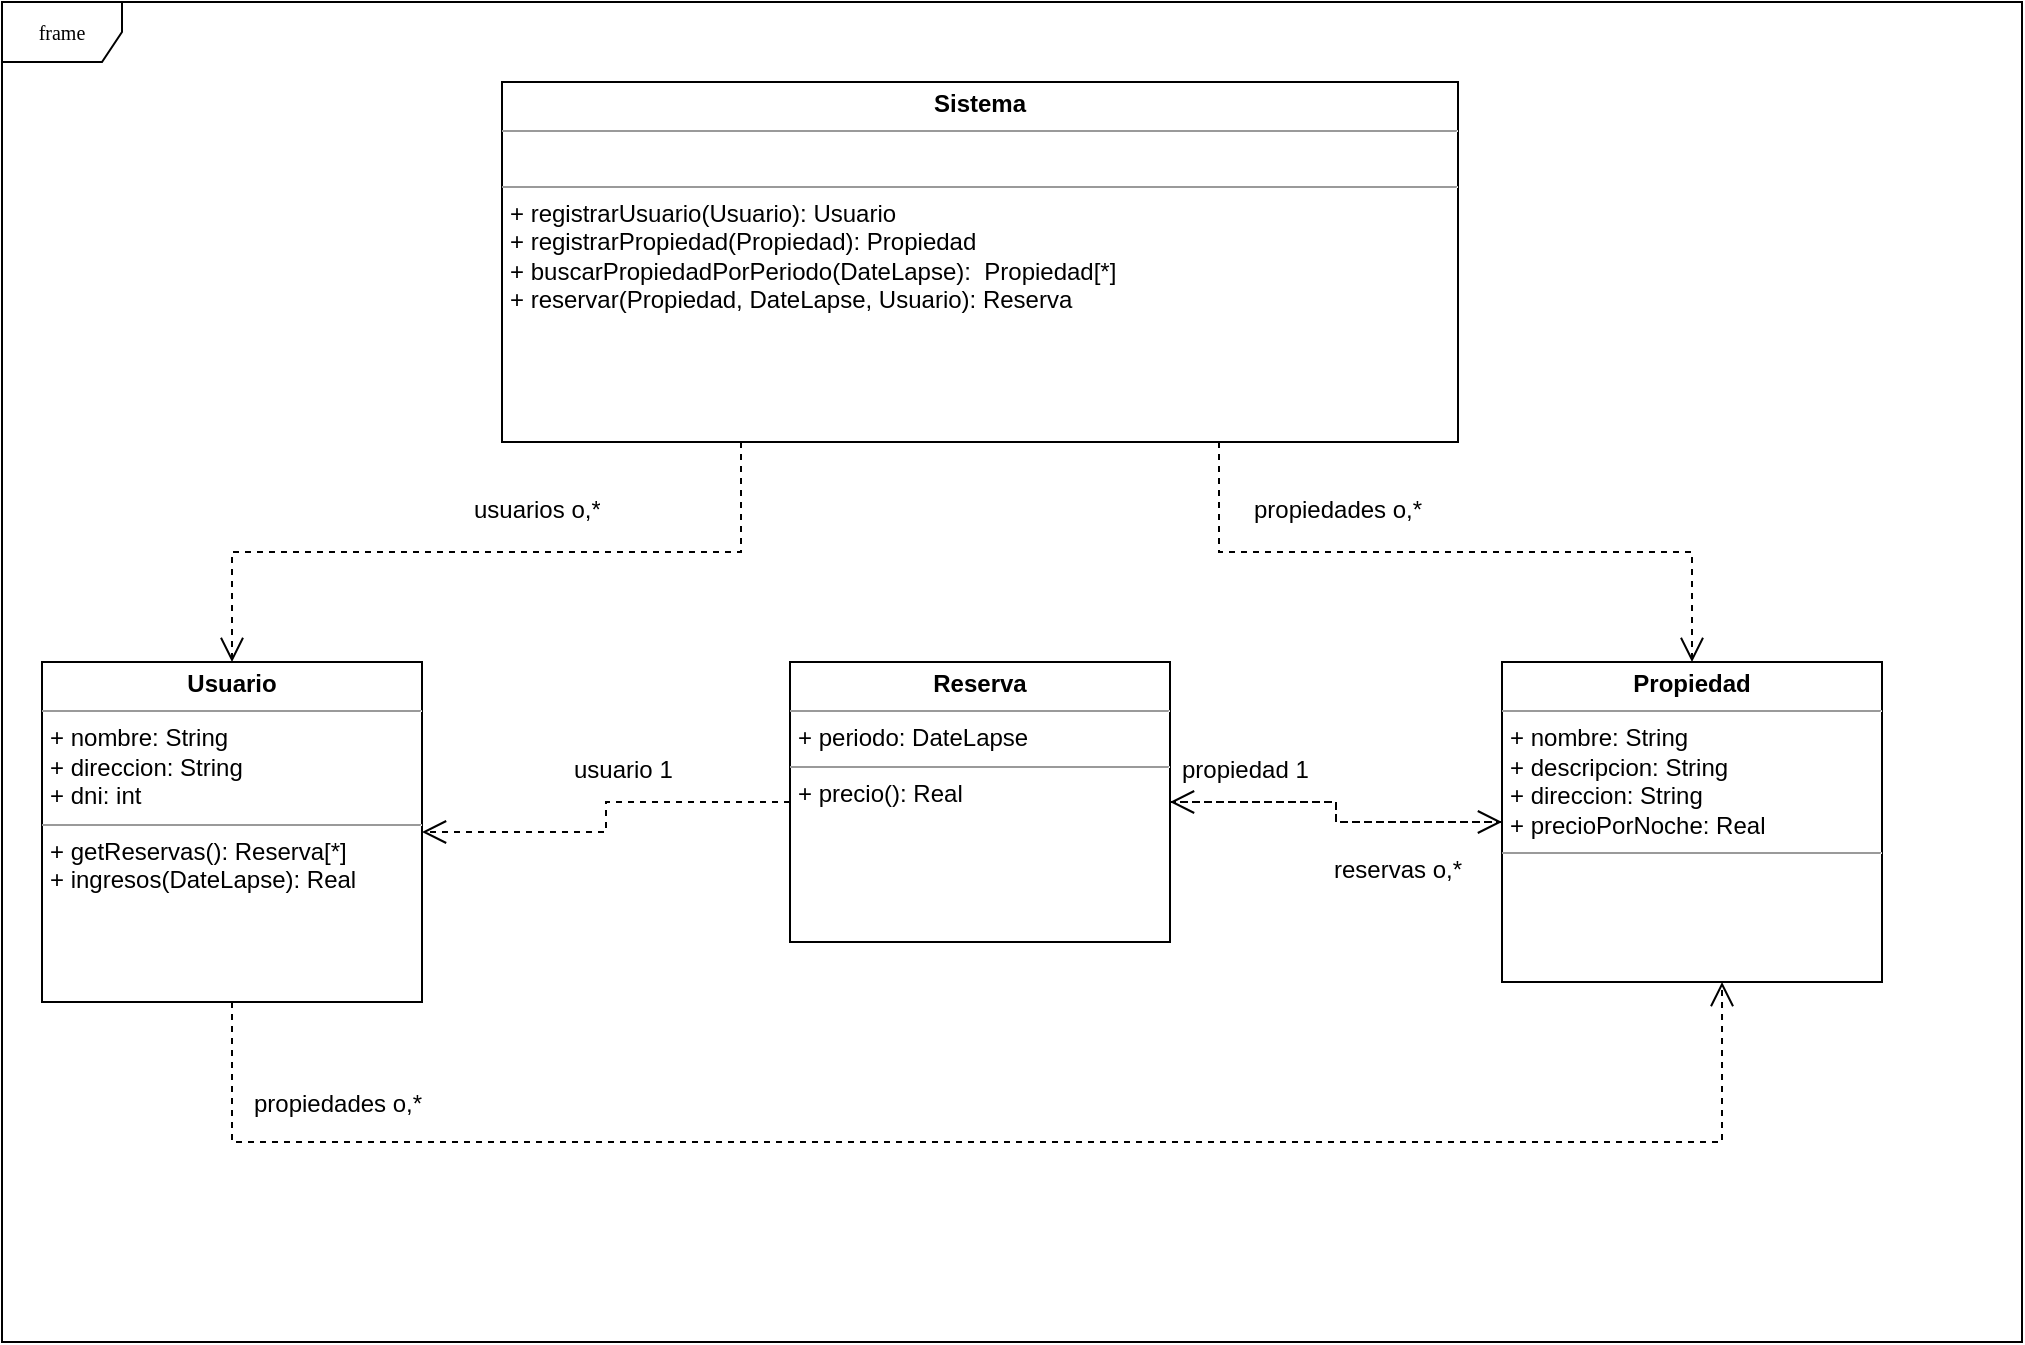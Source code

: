 <mxfile version="21.7.4" type="device">
  <diagram name="Page-1" id="c4acf3e9-155e-7222-9cf6-157b1a14988f">
    <mxGraphModel dx="2284" dy="790" grid="1" gridSize="10" guides="1" tooltips="1" connect="1" arrows="1" fold="1" page="1" pageScale="1" pageWidth="850" pageHeight="1100" background="none" math="0" shadow="0">
      <root>
        <mxCell id="0" />
        <mxCell id="1" parent="0" />
        <mxCell id="17acba5748e5396b-1" value="frame" style="shape=umlFrame;whiteSpace=wrap;html=1;rounded=0;shadow=0;comic=0;labelBackgroundColor=none;strokeWidth=1;fontFamily=Verdana;fontSize=10;align=center;" parent="1" vertex="1">
          <mxGeometry x="-10" width="1010" height="670" as="geometry" />
        </mxCell>
        <mxCell id="5d2195bd80daf111-21" style="edgeStyle=orthogonalEdgeStyle;rounded=0;html=1;labelBackgroundColor=none;startFill=0;endArrow=open;endFill=0;endSize=10;fontFamily=Verdana;fontSize=10;dashed=1;entryX=0.5;entryY=0;entryDx=0;entryDy=0;exitX=0.25;exitY=1;exitDx=0;exitDy=0;" parent="1" source="5d2195bd80daf111-18" target="5d2195bd80daf111-19" edge="1">
          <mxGeometry relative="1" as="geometry">
            <mxPoint x="130" y="340" as="targetPoint" />
          </mxGeometry>
        </mxCell>
        <mxCell id="5d2195bd80daf111-18" value="&lt;p style=&quot;margin:0px;margin-top:4px;text-align:center;&quot;&gt;&lt;b&gt;Sistema&lt;/b&gt;&lt;/p&gt;&lt;hr size=&quot;1&quot;&gt;&lt;p style=&quot;margin:0px;margin-left:4px;&quot;&gt;&lt;br&gt;&lt;/p&gt;&lt;hr size=&quot;1&quot;&gt;&lt;p style=&quot;margin:0px;margin-left:4px;&quot;&gt;+ registrarUsuario(Usuario): Usuario&lt;br&gt;+ registrarPropiedad(Propiedad): Propiedad&lt;/p&gt;&lt;p style=&quot;margin:0px;margin-left:4px;&quot;&gt;+ buscarPropiedadPorPeriodo(DateLapse):&amp;nbsp; Propiedad[*]&lt;/p&gt;&lt;p style=&quot;margin:0px;margin-left:4px;&quot;&gt;+ reservar(Propiedad, DateLapse, Usuario): Reserva&lt;/p&gt;&lt;p style=&quot;margin:0px;margin-left:4px;&quot;&gt;&lt;br&gt;&lt;/p&gt;" style="verticalAlign=top;align=left;overflow=fill;fontSize=12;fontFamily=Helvetica;html=1;rounded=0;shadow=0;comic=0;labelBackgroundColor=none;strokeWidth=1" parent="1" vertex="1">
          <mxGeometry x="240" y="40" width="478" height="180" as="geometry" />
        </mxCell>
        <mxCell id="5d2195bd80daf111-19" value="&lt;p style=&quot;margin:0px;margin-top:4px;text-align:center;&quot;&gt;&lt;b&gt;Usuario&lt;/b&gt;&lt;/p&gt;&lt;hr size=&quot;1&quot;&gt;&lt;p style=&quot;margin:0px;margin-left:4px;&quot;&gt;+ nombre: String&lt;br&gt;+ direccion: String&lt;/p&gt;&lt;p style=&quot;margin:0px;margin-left:4px;&quot;&gt;+ dni: int&lt;/p&gt;&lt;hr size=&quot;1&quot;&gt;&lt;p style=&quot;margin:0px;margin-left:4px;&quot;&gt;+ getReservas(): Reserva[*]&lt;/p&gt;&lt;p style=&quot;margin:0px;margin-left:4px;&quot;&gt;+ ingresos(DateLapse): Real&lt;/p&gt;" style="verticalAlign=top;align=left;overflow=fill;fontSize=12;fontFamily=Helvetica;html=1;rounded=0;shadow=0;comic=0;labelBackgroundColor=none;strokeWidth=1" parent="1" vertex="1">
          <mxGeometry x="10" y="330" width="190" height="170" as="geometry" />
        </mxCell>
        <mxCell id="imAsP8W-_BtogfEQhCyt-2" value="&lt;p style=&quot;margin:0px;margin-top:4px;text-align:center;&quot;&gt;&lt;b&gt;Reserva&lt;/b&gt;&lt;/p&gt;&lt;hr size=&quot;1&quot;&gt;&lt;p style=&quot;margin:0px;margin-left:4px;&quot;&gt;+ periodo: DateLapse&lt;/p&gt;&lt;hr size=&quot;1&quot;&gt;&lt;p style=&quot;margin:0px;margin-left:4px;&quot;&gt;+ precio(): Real&lt;br&gt;&lt;/p&gt;" style="verticalAlign=top;align=left;overflow=fill;fontSize=12;fontFamily=Helvetica;html=1;rounded=0;shadow=0;comic=0;labelBackgroundColor=none;strokeWidth=1" vertex="1" parent="1">
          <mxGeometry x="384" y="330" width="190" height="140" as="geometry" />
        </mxCell>
        <mxCell id="imAsP8W-_BtogfEQhCyt-3" value="&lt;p style=&quot;margin:0px;margin-top:4px;text-align:center;&quot;&gt;&lt;b&gt;Propiedad&lt;/b&gt;&lt;/p&gt;&lt;hr size=&quot;1&quot;&gt;&lt;p style=&quot;margin:0px;margin-left:4px;&quot;&gt;+ nombre: String&lt;/p&gt;&lt;p style=&quot;margin:0px;margin-left:4px;&quot;&gt;+ descripcion: String&lt;br style=&quot;border-color: var(--border-color);&quot;&gt;+ direccion: String&lt;br&gt;&lt;/p&gt;&lt;p style=&quot;margin:0px;margin-left:4px;&quot;&gt;+ precioPorNoche: Real&lt;/p&gt;&lt;hr size=&quot;1&quot;&gt;&lt;p style=&quot;margin:0px;margin-left:4px;&quot;&gt;&lt;br&gt;&lt;/p&gt;" style="verticalAlign=top;align=left;overflow=fill;fontSize=12;fontFamily=Helvetica;html=1;rounded=0;shadow=0;comic=0;labelBackgroundColor=none;strokeWidth=1" vertex="1" parent="1">
          <mxGeometry x="740" y="330" width="190" height="160" as="geometry" />
        </mxCell>
        <mxCell id="imAsP8W-_BtogfEQhCyt-4" style="edgeStyle=orthogonalEdgeStyle;rounded=0;html=1;labelBackgroundColor=none;startFill=0;endArrow=open;endFill=0;endSize=10;fontFamily=Verdana;fontSize=10;dashed=1;entryX=0.5;entryY=0;entryDx=0;entryDy=0;exitX=0.75;exitY=1;exitDx=0;exitDy=0;" edge="1" parent="1" source="5d2195bd80daf111-18" target="imAsP8W-_BtogfEQhCyt-3">
          <mxGeometry relative="1" as="geometry">
            <mxPoint x="450" y="220" as="sourcePoint" />
            <mxPoint x="340" y="350" as="targetPoint" />
          </mxGeometry>
        </mxCell>
        <mxCell id="imAsP8W-_BtogfEQhCyt-5" style="edgeStyle=orthogonalEdgeStyle;rounded=0;html=1;labelBackgroundColor=none;startFill=0;endArrow=open;endFill=0;endSize=10;fontFamily=Verdana;fontSize=10;dashed=1;exitX=1;exitY=0.5;exitDx=0;exitDy=0;entryX=0;entryY=0.5;entryDx=0;entryDy=0;" edge="1" parent="1" source="imAsP8W-_BtogfEQhCyt-2" target="imAsP8W-_BtogfEQhCyt-3">
          <mxGeometry relative="1" as="geometry">
            <mxPoint x="643" y="550" as="sourcePoint" />
            <mxPoint x="690" y="480" as="targetPoint" />
          </mxGeometry>
        </mxCell>
        <mxCell id="imAsP8W-_BtogfEQhCyt-9" style="edgeStyle=orthogonalEdgeStyle;rounded=0;html=1;labelBackgroundColor=none;startFill=0;endArrow=open;endFill=0;endSize=10;fontFamily=Verdana;fontSize=10;dashed=1;exitX=0.5;exitY=1;exitDx=0;exitDy=0;entryX=0.579;entryY=1;entryDx=0;entryDy=0;entryPerimeter=0;" edge="1" parent="1" source="5d2195bd80daf111-19" target="imAsP8W-_BtogfEQhCyt-3">
          <mxGeometry relative="1" as="geometry">
            <mxPoint x="553" y="550" as="sourcePoint" />
            <mxPoint x="850" y="700" as="targetPoint" />
            <Array as="points">
              <mxPoint x="105" y="570" />
              <mxPoint x="850" y="570" />
            </Array>
          </mxGeometry>
        </mxCell>
        <mxCell id="imAsP8W-_BtogfEQhCyt-12" style="edgeStyle=orthogonalEdgeStyle;rounded=0;html=1;labelBackgroundColor=none;startFill=0;endArrow=open;endFill=0;endSize=10;fontFamily=Verdana;fontSize=10;dashed=1;entryX=1;entryY=0.5;entryDx=0;entryDy=0;exitX=0;exitY=0.5;exitDx=0;exitDy=0;" edge="1" parent="1" source="imAsP8W-_BtogfEQhCyt-3" target="imAsP8W-_BtogfEQhCyt-2">
          <mxGeometry relative="1" as="geometry">
            <mxPoint x="740" y="400" as="sourcePoint" />
            <mxPoint x="750" y="410" as="targetPoint" />
          </mxGeometry>
        </mxCell>
        <mxCell id="imAsP8W-_BtogfEQhCyt-13" style="edgeStyle=orthogonalEdgeStyle;rounded=0;html=1;labelBackgroundColor=none;startFill=0;endArrow=open;endFill=0;endSize=10;fontFamily=Verdana;fontSize=10;dashed=1;entryX=1;entryY=0.5;entryDx=0;entryDy=0;exitX=0;exitY=0.5;exitDx=0;exitDy=0;" edge="1" parent="1" source="imAsP8W-_BtogfEQhCyt-2" target="5d2195bd80daf111-19">
          <mxGeometry relative="1" as="geometry">
            <mxPoint x="350" y="401" as="sourcePoint" />
            <mxPoint x="129" y="510" as="targetPoint" />
          </mxGeometry>
        </mxCell>
        <mxCell id="imAsP8W-_BtogfEQhCyt-14" value="usuarios o,*" style="text;strokeColor=none;fillColor=none;align=left;verticalAlign=top;spacingLeft=4;spacingRight=4;overflow=hidden;rotatable=0;points=[[0,0.5],[1,0.5]];portConstraint=eastwest;whiteSpace=wrap;html=1;" vertex="1" parent="1">
          <mxGeometry x="220" y="240" width="100" height="26" as="geometry" />
        </mxCell>
        <mxCell id="imAsP8W-_BtogfEQhCyt-15" value="propiedades o,*" style="text;strokeColor=none;fillColor=none;align=left;verticalAlign=top;spacingLeft=4;spacingRight=4;overflow=hidden;rotatable=0;points=[[0,0.5],[1,0.5]];portConstraint=eastwest;whiteSpace=wrap;html=1;" vertex="1" parent="1">
          <mxGeometry x="610" y="240" width="100" height="26" as="geometry" />
        </mxCell>
        <mxCell id="imAsP8W-_BtogfEQhCyt-16" value="usuario 1" style="text;strokeColor=none;fillColor=none;align=left;verticalAlign=top;spacingLeft=4;spacingRight=4;overflow=hidden;rotatable=0;points=[[0,0.5],[1,0.5]];portConstraint=eastwest;whiteSpace=wrap;html=1;" vertex="1" parent="1">
          <mxGeometry x="270" y="370" width="100" height="26" as="geometry" />
        </mxCell>
        <mxCell id="imAsP8W-_BtogfEQhCyt-17" value="reservas o,*" style="text;strokeColor=none;fillColor=none;align=left;verticalAlign=top;spacingLeft=4;spacingRight=4;overflow=hidden;rotatable=0;points=[[0,0.5],[1,0.5]];portConstraint=eastwest;whiteSpace=wrap;html=1;" vertex="1" parent="1">
          <mxGeometry x="650" y="420" width="100" height="26" as="geometry" />
        </mxCell>
        <mxCell id="imAsP8W-_BtogfEQhCyt-18" value="propiedad 1" style="text;strokeColor=none;fillColor=none;align=left;verticalAlign=top;spacingLeft=4;spacingRight=4;overflow=hidden;rotatable=0;points=[[0,0.5],[1,0.5]];portConstraint=eastwest;whiteSpace=wrap;html=1;" vertex="1" parent="1">
          <mxGeometry x="574" y="370" width="100" height="26" as="geometry" />
        </mxCell>
        <mxCell id="imAsP8W-_BtogfEQhCyt-19" value="propiedades o,*" style="text;strokeColor=none;fillColor=none;align=left;verticalAlign=top;spacingLeft=4;spacingRight=4;overflow=hidden;rotatable=0;points=[[0,0.5],[1,0.5]];portConstraint=eastwest;whiteSpace=wrap;html=1;" vertex="1" parent="1">
          <mxGeometry x="110" y="537" width="100" height="26" as="geometry" />
        </mxCell>
      </root>
    </mxGraphModel>
  </diagram>
</mxfile>
